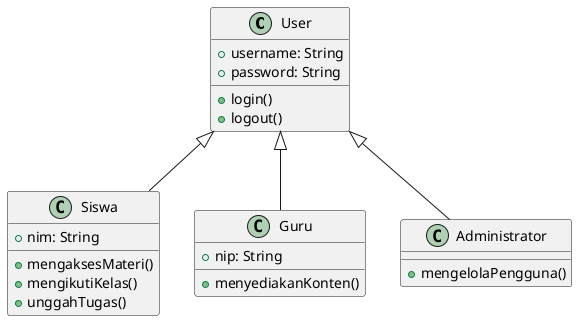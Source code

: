 @startuml
' Class Diagram
class "User" {
  +username: String
  +password: String
  +login()
  +logout()
}

class "Siswa" {
  +nim: String
  +mengaksesMateri()
  +mengikutiKelas()
  +unggahTugas()
}

class "Guru" {
  +nip: String
  +menyediakanKonten()
}

class "Administrator" {
  +mengelolaPengguna()
}

User <|-- Siswa
User <|-- Guru
User <|-- Administrator
@enduml